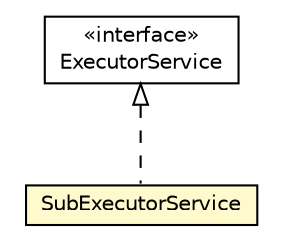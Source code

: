 #!/usr/local/bin/dot
#
# Class diagram 
# Generated by UMLGraph version R5_6-24-gf6e263 (http://www.umlgraph.org/)
#

digraph G {
	edge [fontname="Helvetica",fontsize=10,labelfontname="Helvetica",labelfontsize=10];
	node [fontname="Helvetica",fontsize=10,shape=plaintext];
	nodesep=0.25;
	ranksep=0.5;
	// com.orientechnologies.common.concur.executors.SubExecutorService
	c8277684 [label=<<table title="com.orientechnologies.common.concur.executors.SubExecutorService" border="0" cellborder="1" cellspacing="0" cellpadding="2" port="p" bgcolor="lemonChiffon" href="./SubExecutorService.html">
		<tr><td><table border="0" cellspacing="0" cellpadding="1">
<tr><td align="center" balign="center"> SubExecutorService </td></tr>
		</table></td></tr>
		</table>>, URL="./SubExecutorService.html", fontname="Helvetica", fontcolor="black", fontsize=10.0];
	//com.orientechnologies.common.concur.executors.SubExecutorService implements java.util.concurrent.ExecutorService
	c8280419:p -> c8277684:p [dir=back,arrowtail=empty,style=dashed];
	// java.util.concurrent.ExecutorService
	c8280419 [label=<<table title="java.util.concurrent.ExecutorService" border="0" cellborder="1" cellspacing="0" cellpadding="2" port="p" href="http://java.sun.com/j2se/1.4.2/docs/api/java/util/concurrent/ExecutorService.html">
		<tr><td><table border="0" cellspacing="0" cellpadding="1">
<tr><td align="center" balign="center"> &#171;interface&#187; </td></tr>
<tr><td align="center" balign="center"> ExecutorService </td></tr>
		</table></td></tr>
		</table>>, URL="http://java.sun.com/j2se/1.4.2/docs/api/java/util/concurrent/ExecutorService.html", fontname="Helvetica", fontcolor="black", fontsize=10.0];
}

